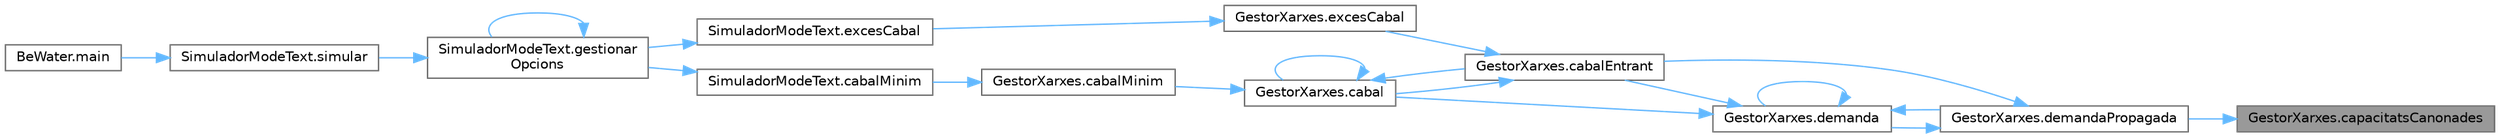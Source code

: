 digraph "GestorXarxes.capacitatsCanonades"
{
 // LATEX_PDF_SIZE
  bgcolor="transparent";
  edge [fontname=Helvetica,fontsize=10,labelfontname=Helvetica,labelfontsize=10];
  node [fontname=Helvetica,fontsize=10,shape=box,height=0.2,width=0.4];
  rankdir="RL";
  Node1 [id="Node000001",label="GestorXarxes.capacitatsCanonades",height=0.2,width=0.4,color="gray40", fillcolor="grey60", style="filled", fontcolor="black",tooltip="Suma de les capacitats d'un conjunt de canonades."];
  Node1 -> Node2 [id="edge1_Node000001_Node000002",dir="back",color="steelblue1",style="solid",tooltip=" "];
  Node2 [id="Node000002",label="GestorXarxes.demandaPropagada",height=0.2,width=0.4,color="grey40", fillcolor="white", style="filled",URL="$class_gestor_xarxes.html#a141310563b797be729ed808031d21ca6",tooltip="Demanda propagada d'una canonada."];
  Node2 -> Node3 [id="edge2_Node000002_Node000003",dir="back",color="steelblue1",style="solid",tooltip=" "];
  Node3 [id="Node000003",label="GestorXarxes.cabalEntrant",height=0.2,width=0.4,color="grey40", fillcolor="white", style="filled",URL="$class_gestor_xarxes.html#aeac5b969c6b5a34ebcf0701a90a65e95",tooltip="Cabal teòric d'una canonada."];
  Node3 -> Node4 [id="edge3_Node000003_Node000004",dir="back",color="steelblue1",style="solid",tooltip=" "];
  Node4 [id="Node000004",label="GestorXarxes.cabal",height=0.2,width=0.4,color="grey40", fillcolor="white", style="filled",URL="$class_gestor_xarxes.html#a9031778fbddcb72d167dea81a0a977c6",tooltip="Cabal teòric d'un node."];
  Node4 -> Node4 [id="edge4_Node000004_Node000004",dir="back",color="steelblue1",style="solid",tooltip=" "];
  Node4 -> Node3 [id="edge5_Node000004_Node000003",dir="back",color="steelblue1",style="solid",tooltip=" "];
  Node4 -> Node5 [id="edge6_Node000004_Node000005",dir="back",color="steelblue1",style="solid",tooltip=" "];
  Node5 [id="Node000005",label="GestorXarxes.cabalMinim",height=0.2,width=0.4,color="grey40", fillcolor="white", style="filled",URL="$class_gestor_xarxes.html#ad6c1adeced5adf43b6ac8be94abf68a0",tooltip="Cabal mínim donat un percentatge."];
  Node5 -> Node6 [id="edge7_Node000005_Node000006",dir="back",color="steelblue1",style="solid",tooltip=" "];
  Node6 [id="Node000006",label="SimuladorModeText.cabalMinim",height=0.2,width=0.4,color="grey40", fillcolor="white", style="filled",URL="$class_simulador_mode_text.html#a0e4d72561d132a11044589447c23d3d8",tooltip="Cabal mínim necessari."];
  Node6 -> Node7 [id="edge8_Node000006_Node000007",dir="back",color="steelblue1",style="solid",tooltip=" "];
  Node7 [id="Node000007",label="SimuladorModeText.gestionar\lOpcions",height=0.2,width=0.4,color="grey40", fillcolor="white", style="filled",URL="$class_simulador_mode_text.html#ad825174bb70177d36d5160f120ac4671",tooltip="Gestiona les diferents opcions segons la línia llegida del fitxer d'entrada."];
  Node7 -> Node7 [id="edge9_Node000007_Node000007",dir="back",color="steelblue1",style="solid",tooltip=" "];
  Node7 -> Node8 [id="edge10_Node000007_Node000008",dir="back",color="steelblue1",style="solid",tooltip=" "];
  Node8 [id="Node000008",label="SimuladorModeText.simular",height=0.2,width=0.4,color="grey40", fillcolor="white", style="filled",URL="$class_simulador_mode_text.html#a62dce49bcb5f4c19336a480e36fc1247",tooltip="Simula operacions sobre una xarxa de distribució d'aigua a partir d'un fitxer d'entrada."];
  Node8 -> Node9 [id="edge11_Node000008_Node000009",dir="back",color="steelblue1",style="solid",tooltip=" "];
  Node9 [id="Node000009",label="BeWater.main",height=0.2,width=0.4,color="grey40", fillcolor="white", style="filled",URL="$class_be_water.html#aa8aad185395e8f524e8b46d8317e5590",tooltip="Envia els paràmetres necessàris per començar la simulació"];
  Node3 -> Node10 [id="edge12_Node000003_Node000010",dir="back",color="steelblue1",style="solid",tooltip=" "];
  Node10 [id="Node000010",label="GestorXarxes.excesCabal",height=0.2,width=0.4,color="grey40", fillcolor="white", style="filled",URL="$class_gestor_xarxes.html#a2d031e7e8c22ebd00a29beb9bf5a0124",tooltip="Excés de cabal de les canonades."];
  Node10 -> Node11 [id="edge13_Node000010_Node000011",dir="back",color="steelblue1",style="solid",tooltip=" "];
  Node11 [id="Node000011",label="SimuladorModeText.excesCabal",height=0.2,width=0.4,color="grey40", fillcolor="white", style="filled",URL="$class_simulador_mode_text.html#a03c63116b6a2ff5858bd1d9d2f41e3b5",tooltip="Detecta les canonades amb excés de cabal."];
  Node11 -> Node7 [id="edge14_Node000011_Node000007",dir="back",color="steelblue1",style="solid",tooltip=" "];
  Node2 -> Node12 [id="edge15_Node000002_Node000012",dir="back",color="steelblue1",style="solid",tooltip=" "];
  Node12 [id="Node000012",label="GestorXarxes.demanda",height=0.2,width=0.4,color="grey40", fillcolor="white", style="filled",URL="$class_gestor_xarxes.html#ab9984f73e77d89ef2def94a6978268a3",tooltip="Demanda teòrica d'un node."];
  Node12 -> Node4 [id="edge16_Node000012_Node000004",dir="back",color="steelblue1",style="solid",tooltip=" "];
  Node12 -> Node3 [id="edge17_Node000012_Node000003",dir="back",color="steelblue1",style="solid",tooltip=" "];
  Node12 -> Node12 [id="edge18_Node000012_Node000012",dir="back",color="steelblue1",style="solid",tooltip=" "];
  Node12 -> Node2 [id="edge19_Node000012_Node000002",dir="back",color="steelblue1",style="solid",tooltip=" "];
}
